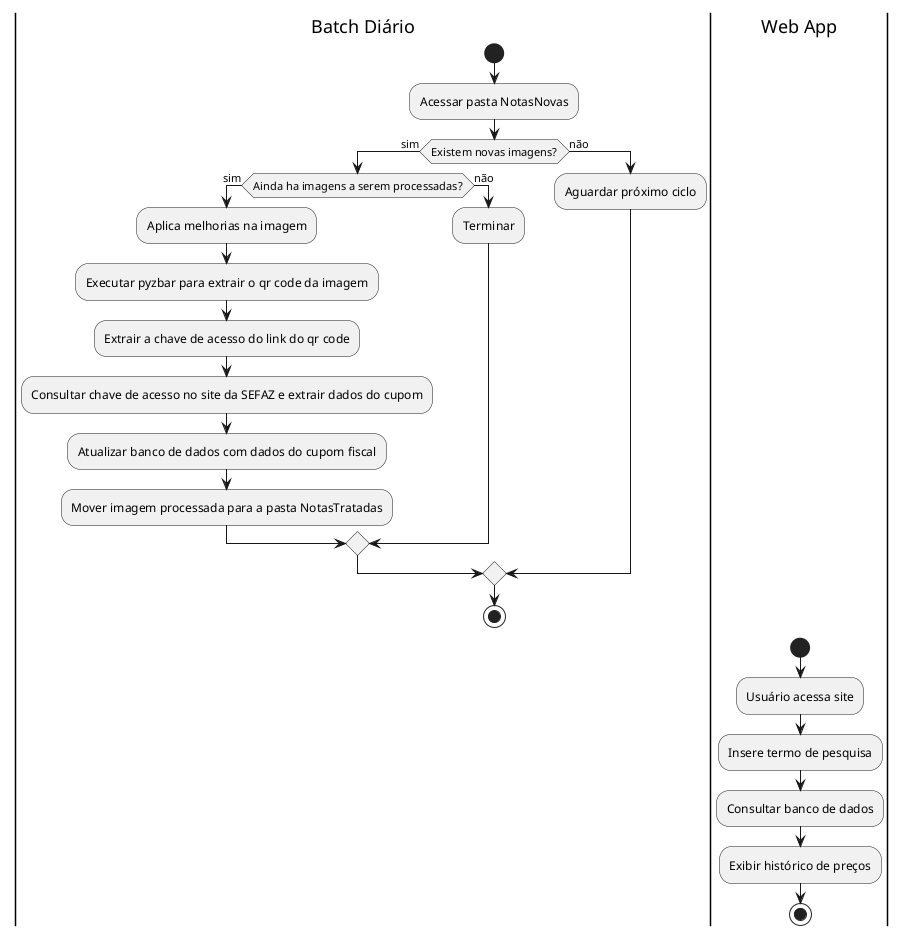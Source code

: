 @startuml fluxograma
|Batch Diário|
start
:Acessar pasta NotasNovas;
if (Existem novas imagens?) then (sim)
  if (Ainda ha imagens a serem processadas?) then (sim)
    :Aplica melhorias na imagem;
    :Executar pyzbar para extrair o qr code da imagem;
    :Extrair a chave de acesso do link do qr code;
    :Consultar chave de acesso no site da SEFAZ e extrair dados do cupom;
    :Atualizar banco de dados com dados do cupom fiscal;
    :Mover imagem processada para a pasta NotasTratadas;
  else (não)
    :Terminar;
  endif
else (não)
  :Aguardar próximo ciclo;
endif
stop

|Web App|
start
:Usuário acessa site;
:Insere termo de pesquisa;
:Consultar banco de dados;
:Exibir histórico de preços;
stop
@enduml
